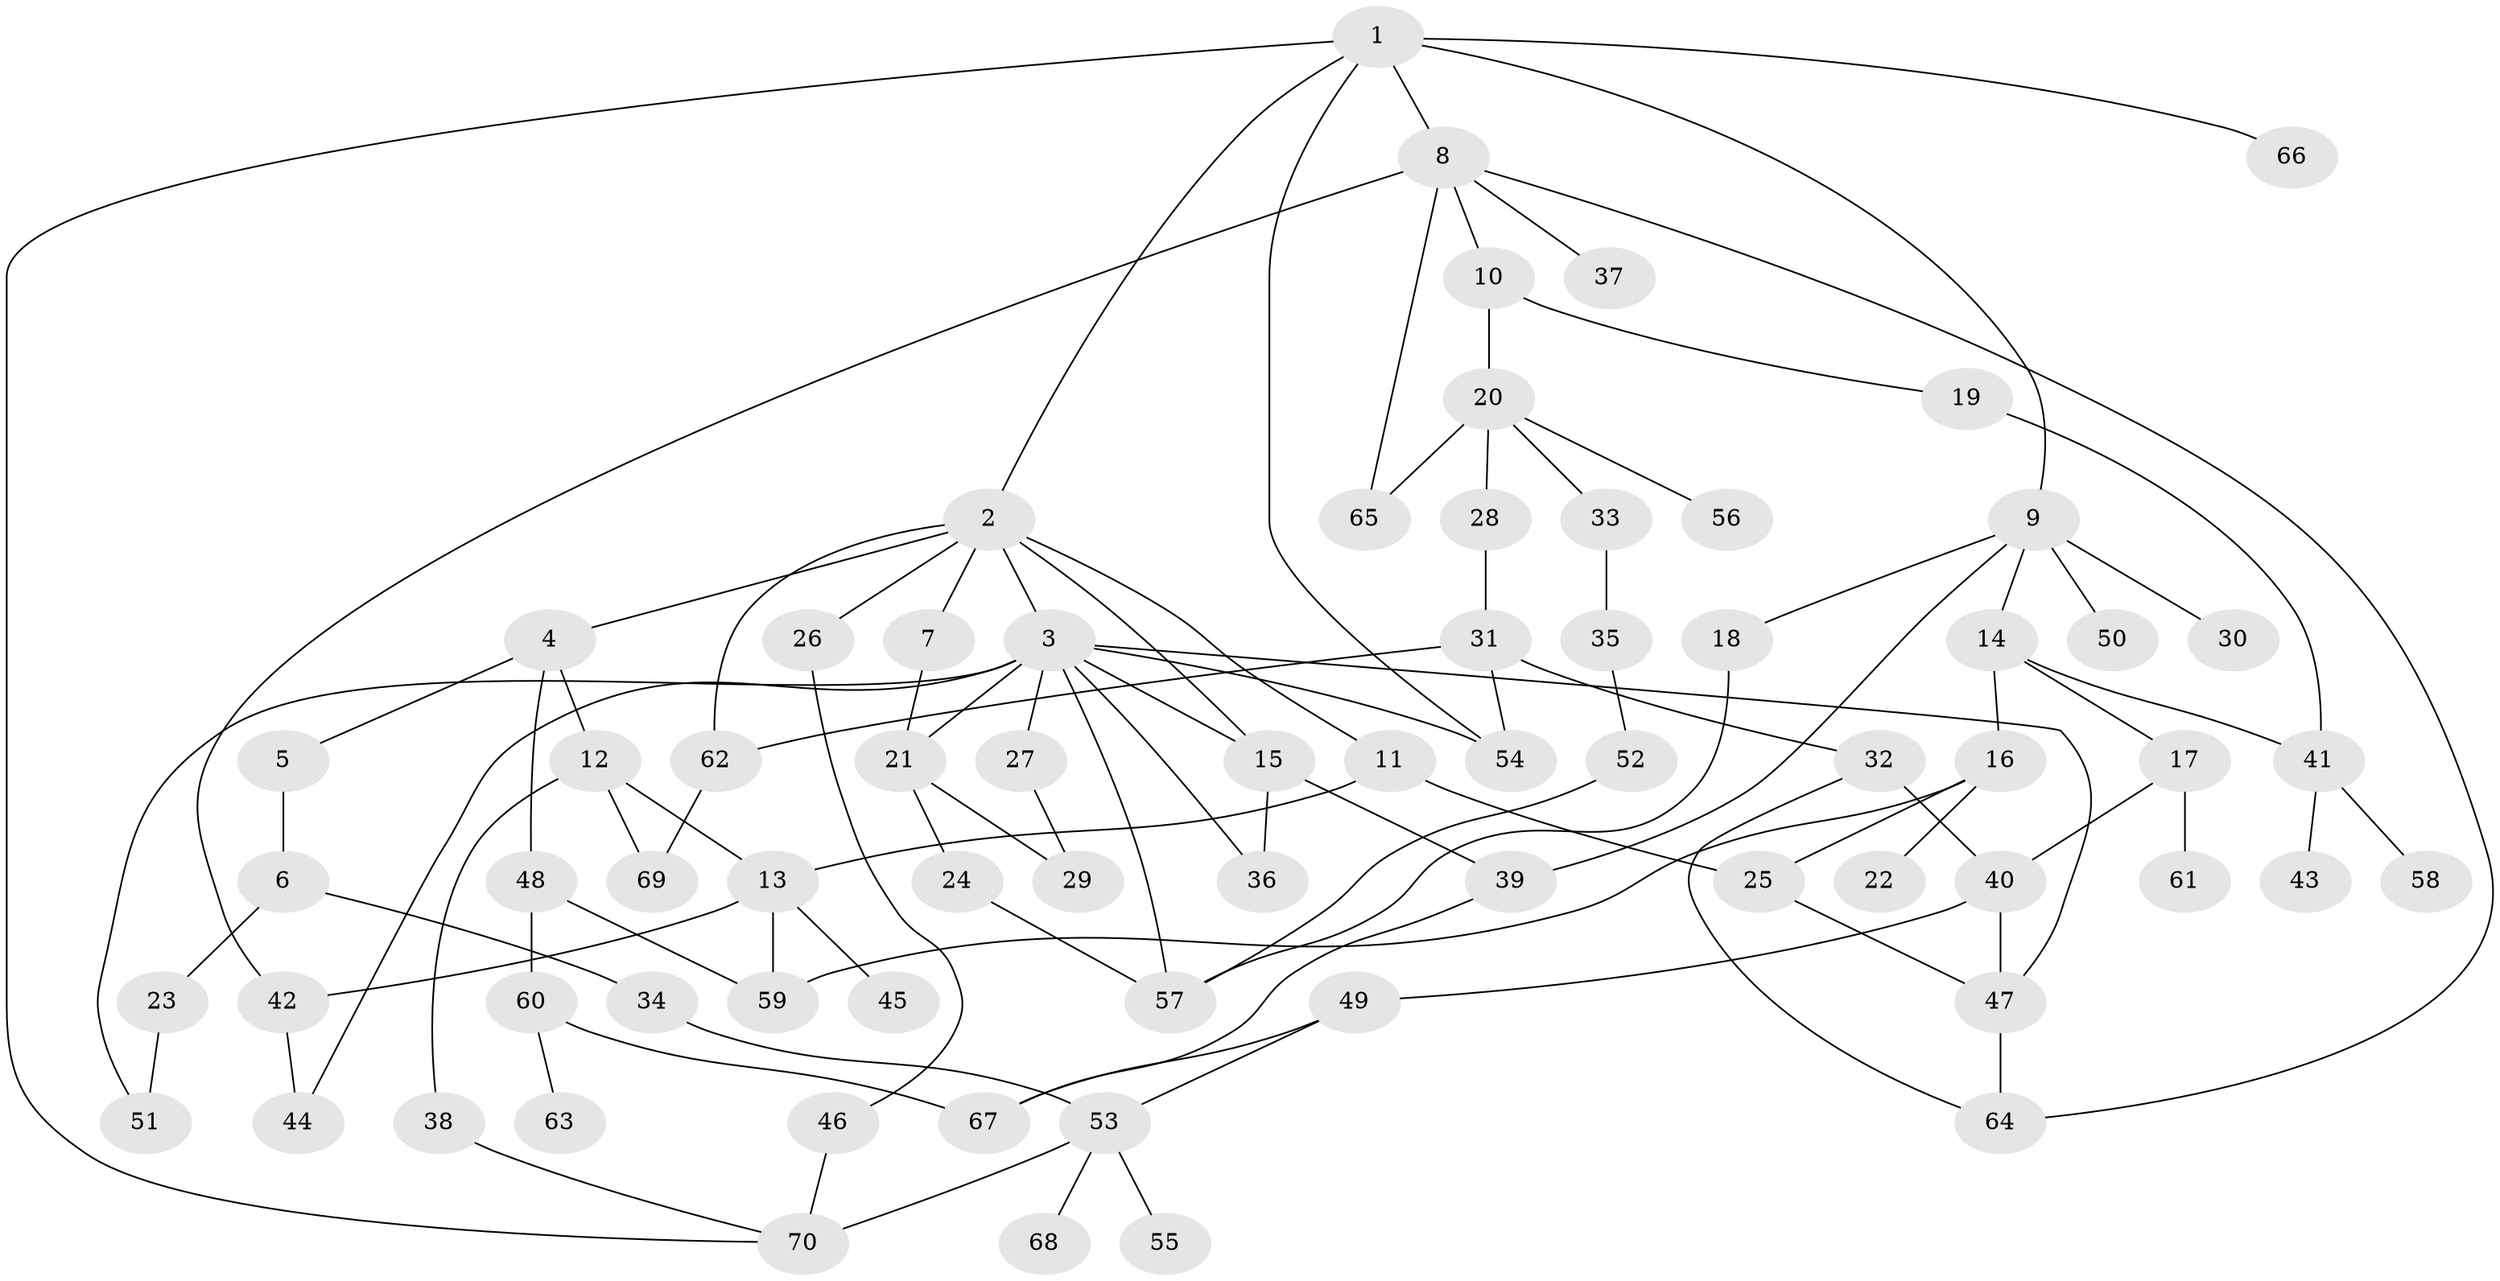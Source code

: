 // Generated by graph-tools (version 1.1) at 2025/10/02/27/25 16:10:54]
// undirected, 70 vertices, 101 edges
graph export_dot {
graph [start="1"]
  node [color=gray90,style=filled];
  1;
  2;
  3;
  4;
  5;
  6;
  7;
  8;
  9;
  10;
  11;
  12;
  13;
  14;
  15;
  16;
  17;
  18;
  19;
  20;
  21;
  22;
  23;
  24;
  25;
  26;
  27;
  28;
  29;
  30;
  31;
  32;
  33;
  34;
  35;
  36;
  37;
  38;
  39;
  40;
  41;
  42;
  43;
  44;
  45;
  46;
  47;
  48;
  49;
  50;
  51;
  52;
  53;
  54;
  55;
  56;
  57;
  58;
  59;
  60;
  61;
  62;
  63;
  64;
  65;
  66;
  67;
  68;
  69;
  70;
  1 -- 2;
  1 -- 8;
  1 -- 9;
  1 -- 66;
  1 -- 70;
  1 -- 54;
  2 -- 3;
  2 -- 4;
  2 -- 7;
  2 -- 11;
  2 -- 15;
  2 -- 26;
  2 -- 62;
  3 -- 21;
  3 -- 27;
  3 -- 36;
  3 -- 44;
  3 -- 47;
  3 -- 54;
  3 -- 15;
  3 -- 57;
  3 -- 51;
  4 -- 5;
  4 -- 12;
  4 -- 48;
  5 -- 6;
  6 -- 23;
  6 -- 34;
  7 -- 21;
  8 -- 10;
  8 -- 37;
  8 -- 42;
  8 -- 65;
  8 -- 64;
  9 -- 14;
  9 -- 18;
  9 -- 30;
  9 -- 39;
  9 -- 50;
  10 -- 19;
  10 -- 20;
  11 -- 13;
  11 -- 25;
  12 -- 38;
  12 -- 69;
  12 -- 13;
  13 -- 45;
  13 -- 59;
  13 -- 42;
  14 -- 16;
  14 -- 17;
  14 -- 41;
  15 -- 39;
  15 -- 36;
  16 -- 22;
  16 -- 25;
  16 -- 59;
  17 -- 61;
  17 -- 40;
  18 -- 57;
  19 -- 41;
  20 -- 28;
  20 -- 33;
  20 -- 56;
  20 -- 65;
  21 -- 24;
  21 -- 29;
  23 -- 51;
  24 -- 57;
  25 -- 47;
  26 -- 46;
  27 -- 29;
  28 -- 31;
  31 -- 32;
  31 -- 54;
  31 -- 62;
  32 -- 40;
  32 -- 64;
  33 -- 35;
  34 -- 53;
  35 -- 52;
  38 -- 70;
  39 -- 67;
  40 -- 49;
  40 -- 47;
  41 -- 43;
  41 -- 58;
  42 -- 44;
  46 -- 70;
  47 -- 64;
  48 -- 60;
  48 -- 59;
  49 -- 53;
  49 -- 67;
  52 -- 57;
  53 -- 55;
  53 -- 68;
  53 -- 70;
  60 -- 63;
  60 -- 67;
  62 -- 69;
}
